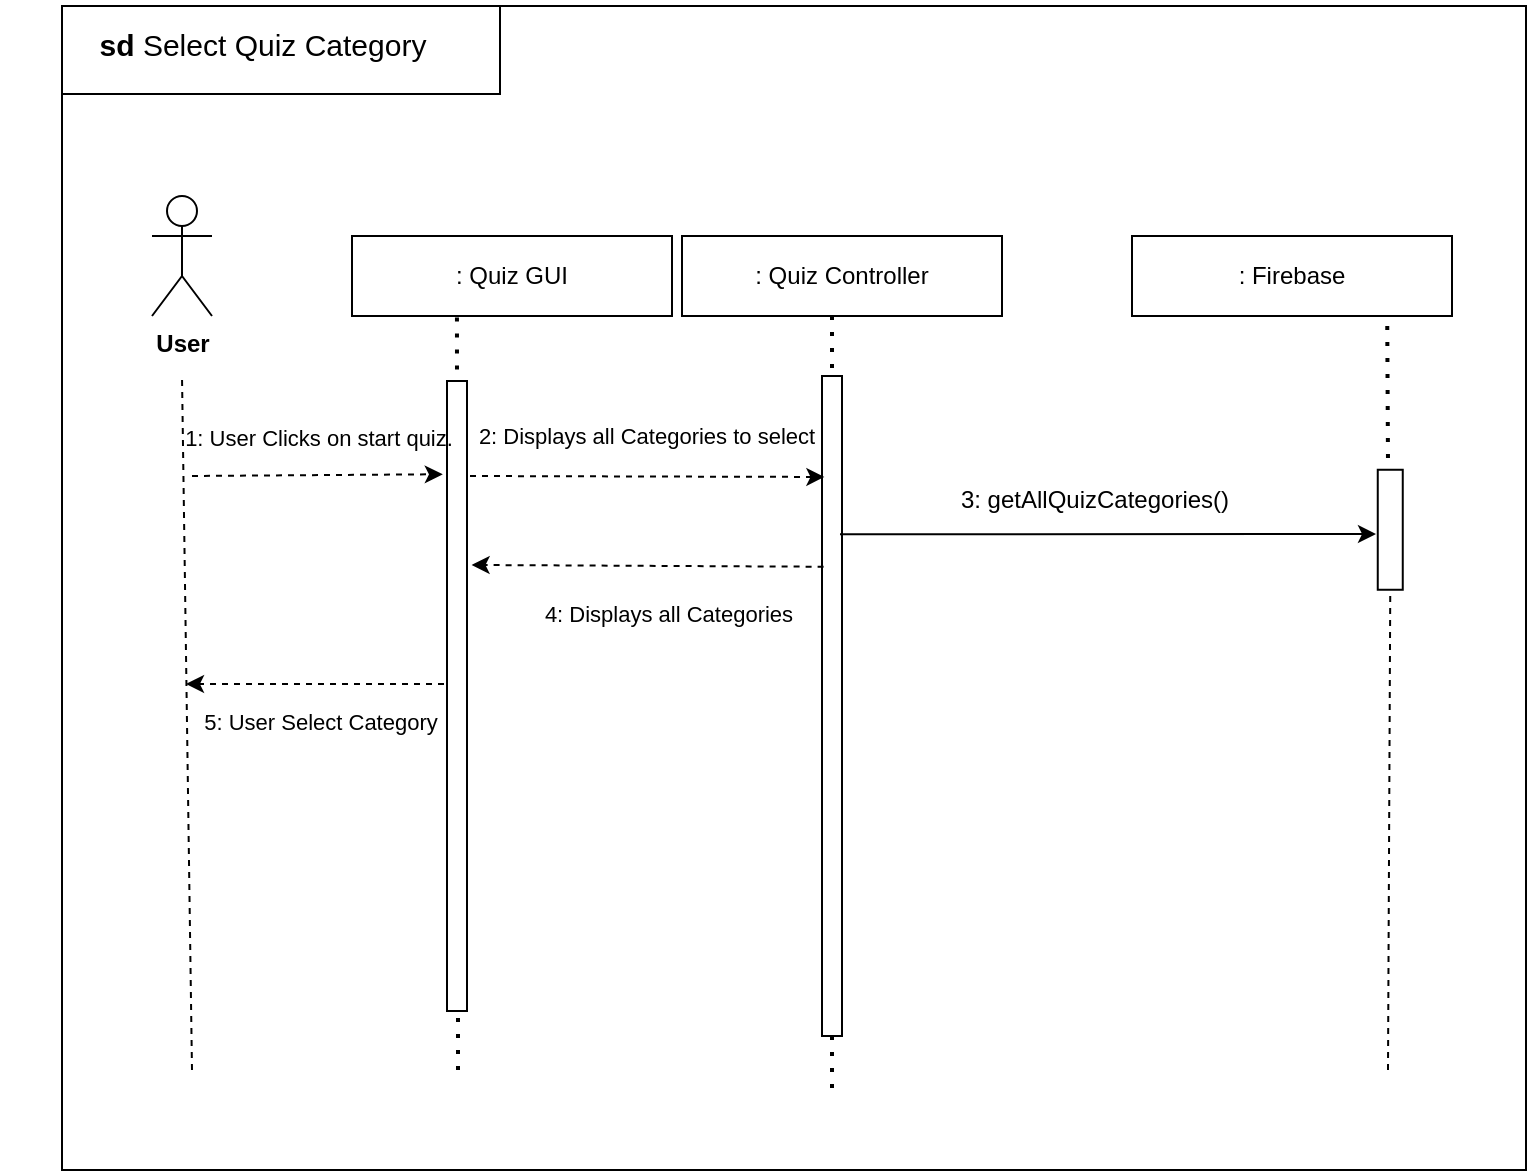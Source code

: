 <mxfile version="21.3.2" type="github">
  <diagram name="Page-1" id="2dU7M76fELoN2mDq0Bwb">
    <mxGraphModel dx="1562" dy="810" grid="0" gridSize="10" guides="1" tooltips="1" connect="1" arrows="1" fold="1" page="1" pageScale="1" pageWidth="1100" pageHeight="850" math="0" shadow="0">
      <root>
        <mxCell id="0" />
        <mxCell id="1" parent="0" />
        <mxCell id="RCdqI_Ovwri8Ju2y_6tO-2" value="" style="group" parent="1" vertex="1" connectable="0">
          <mxGeometry x="148" y="85" width="732" height="582" as="geometry" />
        </mxCell>
        <mxCell id="glwzCVS7DkdntRkq9uP9-1" value="" style="rounded=0;whiteSpace=wrap;html=1;" parent="RCdqI_Ovwri8Ju2y_6tO-2" vertex="1">
          <mxGeometry width="732" height="582" as="geometry" />
        </mxCell>
        <mxCell id="glwzCVS7DkdntRkq9uP9-2" value="" style="endArrow=none;dashed=1;html=1;rounded=0;" parent="RCdqI_Ovwri8Ju2y_6tO-2" edge="1">
          <mxGeometry width="50" height="50" relative="1" as="geometry">
            <mxPoint x="65" y="532" as="sourcePoint" />
            <mxPoint x="60" y="185" as="targetPoint" />
          </mxGeometry>
        </mxCell>
        <mxCell id="glwzCVS7DkdntRkq9uP9-3" value="&lt;b&gt;User&lt;/b&gt;" style="shape=umlActor;verticalLabelPosition=bottom;verticalAlign=top;html=1;outlineConnect=0;" parent="RCdqI_Ovwri8Ju2y_6tO-2" vertex="1">
          <mxGeometry x="45" y="95" width="30" height="60" as="geometry" />
        </mxCell>
        <mxCell id="glwzCVS7DkdntRkq9uP9-4" value=": Quiz GUI" style="rounded=0;whiteSpace=wrap;html=1;" parent="RCdqI_Ovwri8Ju2y_6tO-2" vertex="1">
          <mxGeometry x="145" y="115" width="160" height="40" as="geometry" />
        </mxCell>
        <mxCell id="glwzCVS7DkdntRkq9uP9-5" value=": Quiz Controller" style="rounded=0;whiteSpace=wrap;html=1;" parent="RCdqI_Ovwri8Ju2y_6tO-2" vertex="1">
          <mxGeometry x="310" y="115" width="160" height="40" as="geometry" />
        </mxCell>
        <mxCell id="glwzCVS7DkdntRkq9uP9-6" value=": Firebase" style="rounded=0;whiteSpace=wrap;html=1;" parent="RCdqI_Ovwri8Ju2y_6tO-2" vertex="1">
          <mxGeometry x="535" y="115" width="160" height="40" as="geometry" />
        </mxCell>
        <mxCell id="glwzCVS7DkdntRkq9uP9-7" value="" style="rounded=0;whiteSpace=wrap;html=1;rotation=90;" parent="RCdqI_Ovwri8Ju2y_6tO-2" vertex="1">
          <mxGeometry x="40" y="340" width="315" height="10" as="geometry" />
        </mxCell>
        <mxCell id="glwzCVS7DkdntRkq9uP9-8" value="" style="rounded=0;whiteSpace=wrap;html=1;rotation=90;" parent="RCdqI_Ovwri8Ju2y_6tO-2" vertex="1">
          <mxGeometry x="220" y="345" width="330" height="10" as="geometry" />
        </mxCell>
        <mxCell id="glwzCVS7DkdntRkq9uP9-9" value="" style="rounded=0;whiteSpace=wrap;html=1;rotation=90;" parent="RCdqI_Ovwri8Ju2y_6tO-2" vertex="1">
          <mxGeometry x="634.13" y="255.63" width="60" height="12.5" as="geometry" />
        </mxCell>
        <mxCell id="glwzCVS7DkdntRkq9uP9-10" value="" style="endArrow=classic;html=1;rounded=0;dashed=1;entryX=0.148;entryY=1.21;entryDx=0;entryDy=0;entryPerimeter=0;" parent="RCdqI_Ovwri8Ju2y_6tO-2" target="glwzCVS7DkdntRkq9uP9-7" edge="1">
          <mxGeometry width="50" height="50" relative="1" as="geometry">
            <mxPoint x="65" y="235" as="sourcePoint" />
            <mxPoint x="185" y="235" as="targetPoint" />
          </mxGeometry>
        </mxCell>
        <mxCell id="glwzCVS7DkdntRkq9uP9-14" value="" style="endArrow=none;dashed=1;html=1;dashPattern=1 3;strokeWidth=2;rounded=0;exitX=0.328;exitY=1.02;exitDx=0;exitDy=0;exitPerimeter=0;entryX=0;entryY=0.5;entryDx=0;entryDy=0;" parent="RCdqI_Ovwri8Ju2y_6tO-2" source="glwzCVS7DkdntRkq9uP9-4" target="glwzCVS7DkdntRkq9uP9-7" edge="1">
          <mxGeometry width="50" height="50" relative="1" as="geometry">
            <mxPoint x="225" y="205" as="sourcePoint" />
            <mxPoint x="225" y="225.711" as="targetPoint" />
          </mxGeometry>
        </mxCell>
        <mxCell id="glwzCVS7DkdntRkq9uP9-15" value="" style="endArrow=none;dashed=1;html=1;dashPattern=1 3;strokeWidth=2;rounded=0;entryX=0;entryY=0.5;entryDx=0;entryDy=0;" parent="RCdqI_Ovwri8Ju2y_6tO-2" target="glwzCVS7DkdntRkq9uP9-8" edge="1">
          <mxGeometry width="50" height="50" relative="1" as="geometry">
            <mxPoint x="385" y="155" as="sourcePoint" />
            <mxPoint x="208" y="198" as="targetPoint" />
          </mxGeometry>
        </mxCell>
        <mxCell id="glwzCVS7DkdntRkq9uP9-16" value="" style="endArrow=none;dashed=1;html=1;dashPattern=1 3;strokeWidth=2;rounded=0;" parent="RCdqI_Ovwri8Ju2y_6tO-2" edge="1">
          <mxGeometry width="50" height="50" relative="1" as="geometry">
            <mxPoint x="662.63" y="160" as="sourcePoint" />
            <mxPoint x="663" y="228" as="targetPoint" />
          </mxGeometry>
        </mxCell>
        <mxCell id="glwzCVS7DkdntRkq9uP9-17" value="2: Displays all Categories to select" style="text;html=1;align=center;verticalAlign=middle;resizable=0;points=[];autosize=1;strokeColor=none;fillColor=none;fontSize=11;" parent="RCdqI_Ovwri8Ju2y_6tO-2" vertex="1">
          <mxGeometry x="199" y="202" width="186" height="25" as="geometry" />
        </mxCell>
        <mxCell id="glwzCVS7DkdntRkq9uP9-19" value="3: getAllQuizCategories()" style="text;html=1;align=center;verticalAlign=middle;resizable=0;points=[];autosize=1;strokeColor=none;fillColor=none;" parent="RCdqI_Ovwri8Ju2y_6tO-2" vertex="1">
          <mxGeometry x="440" y="234" width="152" height="26" as="geometry" />
        </mxCell>
        <mxCell id="glwzCVS7DkdntRkq9uP9-20" value="" style="endArrow=none;dashed=1;html=1;rounded=0;entryX=1;entryY=0.5;entryDx=0;entryDy=0;" parent="RCdqI_Ovwri8Ju2y_6tO-2" target="glwzCVS7DkdntRkq9uP9-9" edge="1">
          <mxGeometry width="50" height="50" relative="1" as="geometry">
            <mxPoint x="663" y="532" as="sourcePoint" />
            <mxPoint x="665" y="445" as="targetPoint" />
          </mxGeometry>
        </mxCell>
        <mxCell id="glwzCVS7DkdntRkq9uP9-21" value="1: User Clicks on start quiz." style="text;html=1;align=center;verticalAlign=middle;resizable=0;points=[];autosize=1;strokeColor=none;fillColor=none;fontSize=11;" parent="RCdqI_Ovwri8Ju2y_6tO-2" vertex="1">
          <mxGeometry x="52" y="203" width="152" height="25" as="geometry" />
        </mxCell>
        <mxCell id="glwzCVS7DkdntRkq9uP9-22" value="" style="rounded=0;whiteSpace=wrap;html=1;" parent="RCdqI_Ovwri8Ju2y_6tO-2" vertex="1">
          <mxGeometry width="219" height="44" as="geometry" />
        </mxCell>
        <mxCell id="glwzCVS7DkdntRkq9uP9-28" value="" style="endArrow=none;dashed=1;html=1;dashPattern=1 3;strokeWidth=2;rounded=0;entryX=0;entryY=0.5;entryDx=0;entryDy=0;" parent="RCdqI_Ovwri8Ju2y_6tO-2" edge="1">
          <mxGeometry width="50" height="50" relative="1" as="geometry">
            <mxPoint x="385" y="515" as="sourcePoint" />
            <mxPoint x="385" y="545" as="targetPoint" />
          </mxGeometry>
        </mxCell>
        <mxCell id="glwzCVS7DkdntRkq9uP9-29" value="" style="endArrow=none;dashed=1;html=1;dashPattern=1 3;strokeWidth=2;rounded=0;entryX=0;entryY=0.5;entryDx=0;entryDy=0;" parent="RCdqI_Ovwri8Ju2y_6tO-2" edge="1">
          <mxGeometry width="50" height="50" relative="1" as="geometry">
            <mxPoint x="198" y="506" as="sourcePoint" />
            <mxPoint x="198" y="536" as="targetPoint" />
          </mxGeometry>
        </mxCell>
        <mxCell id="RCdqI_Ovwri8Ju2y_6tO-1" value="" style="endArrow=classic;html=1;rounded=0;" parent="RCdqI_Ovwri8Ju2y_6tO-2" edge="1">
          <mxGeometry width="50" height="50" relative="1" as="geometry">
            <mxPoint x="389" y="264.13" as="sourcePoint" />
            <mxPoint x="657" y="264" as="targetPoint" />
          </mxGeometry>
        </mxCell>
        <mxCell id="glwzCVS7DkdntRkq9uP9-23" value="&lt;b style=&quot;font-size: 15px;&quot;&gt;sd&lt;/b&gt; Select Quiz Category" style="text;html=1;strokeColor=none;fillColor=none;align=center;verticalAlign=middle;whiteSpace=wrap;rounded=0;fontSize=15;" parent="RCdqI_Ovwri8Ju2y_6tO-2" vertex="1">
          <mxGeometry x="-31" y="-3" width="263" height="44" as="geometry" />
        </mxCell>
        <mxCell id="UBLBrIYjXySz2cA9EkZd-2" value="4: Displays all Categories" style="text;html=1;align=center;verticalAlign=middle;resizable=0;points=[];autosize=1;strokeColor=none;fillColor=none;fontSize=11;" parent="RCdqI_Ovwri8Ju2y_6tO-2" vertex="1">
          <mxGeometry x="232" y="291" width="142" height="25" as="geometry" />
        </mxCell>
        <mxCell id="UBLBrIYjXySz2cA9EkZd-3" value="" style="endArrow=classic;html=1;rounded=0;dashed=1;entryX=0.292;entryY=-0.23;entryDx=0;entryDy=0;entryPerimeter=0;exitX=0.289;exitY=0.92;exitDx=0;exitDy=0;exitPerimeter=0;" parent="RCdqI_Ovwri8Ju2y_6tO-2" source="glwzCVS7DkdntRkq9uP9-8" target="glwzCVS7DkdntRkq9uP9-7" edge="1">
          <mxGeometry width="50" height="50" relative="1" as="geometry">
            <mxPoint x="341" y="280" as="sourcePoint" />
            <mxPoint x="466" y="279" as="targetPoint" />
          </mxGeometry>
        </mxCell>
        <mxCell id="UBLBrIYjXySz2cA9EkZd-6" value="" style="endArrow=classic;html=1;rounded=0;dashed=1;entryX=0.292;entryY=-0.23;entryDx=0;entryDy=0;entryPerimeter=0;" parent="RCdqI_Ovwri8Ju2y_6tO-2" edge="1">
          <mxGeometry width="50" height="50" relative="1" as="geometry">
            <mxPoint x="191" y="339" as="sourcePoint" />
            <mxPoint x="62" y="339" as="targetPoint" />
          </mxGeometry>
        </mxCell>
        <mxCell id="UBLBrIYjXySz2cA9EkZd-7" value="5: User Select Category" style="text;html=1;align=center;verticalAlign=middle;resizable=0;points=[];autosize=1;strokeColor=none;fillColor=none;fontSize=11;" parent="RCdqI_Ovwri8Ju2y_6tO-2" vertex="1">
          <mxGeometry x="61" y="345" width="135" height="25" as="geometry" />
        </mxCell>
        <mxCell id="Mh8X1t-9MuC1G2K5cXTm-1" value="" style="endArrow=classic;html=1;rounded=0;dashed=1;entryX=0.153;entryY=0.88;entryDx=0;entryDy=0;entryPerimeter=0;" edge="1" parent="RCdqI_Ovwri8Ju2y_6tO-2" target="glwzCVS7DkdntRkq9uP9-8">
          <mxGeometry width="50" height="50" relative="1" as="geometry">
            <mxPoint x="204" y="235" as="sourcePoint" />
            <mxPoint x="329" y="234" as="targetPoint" />
          </mxGeometry>
        </mxCell>
      </root>
    </mxGraphModel>
  </diagram>
</mxfile>
